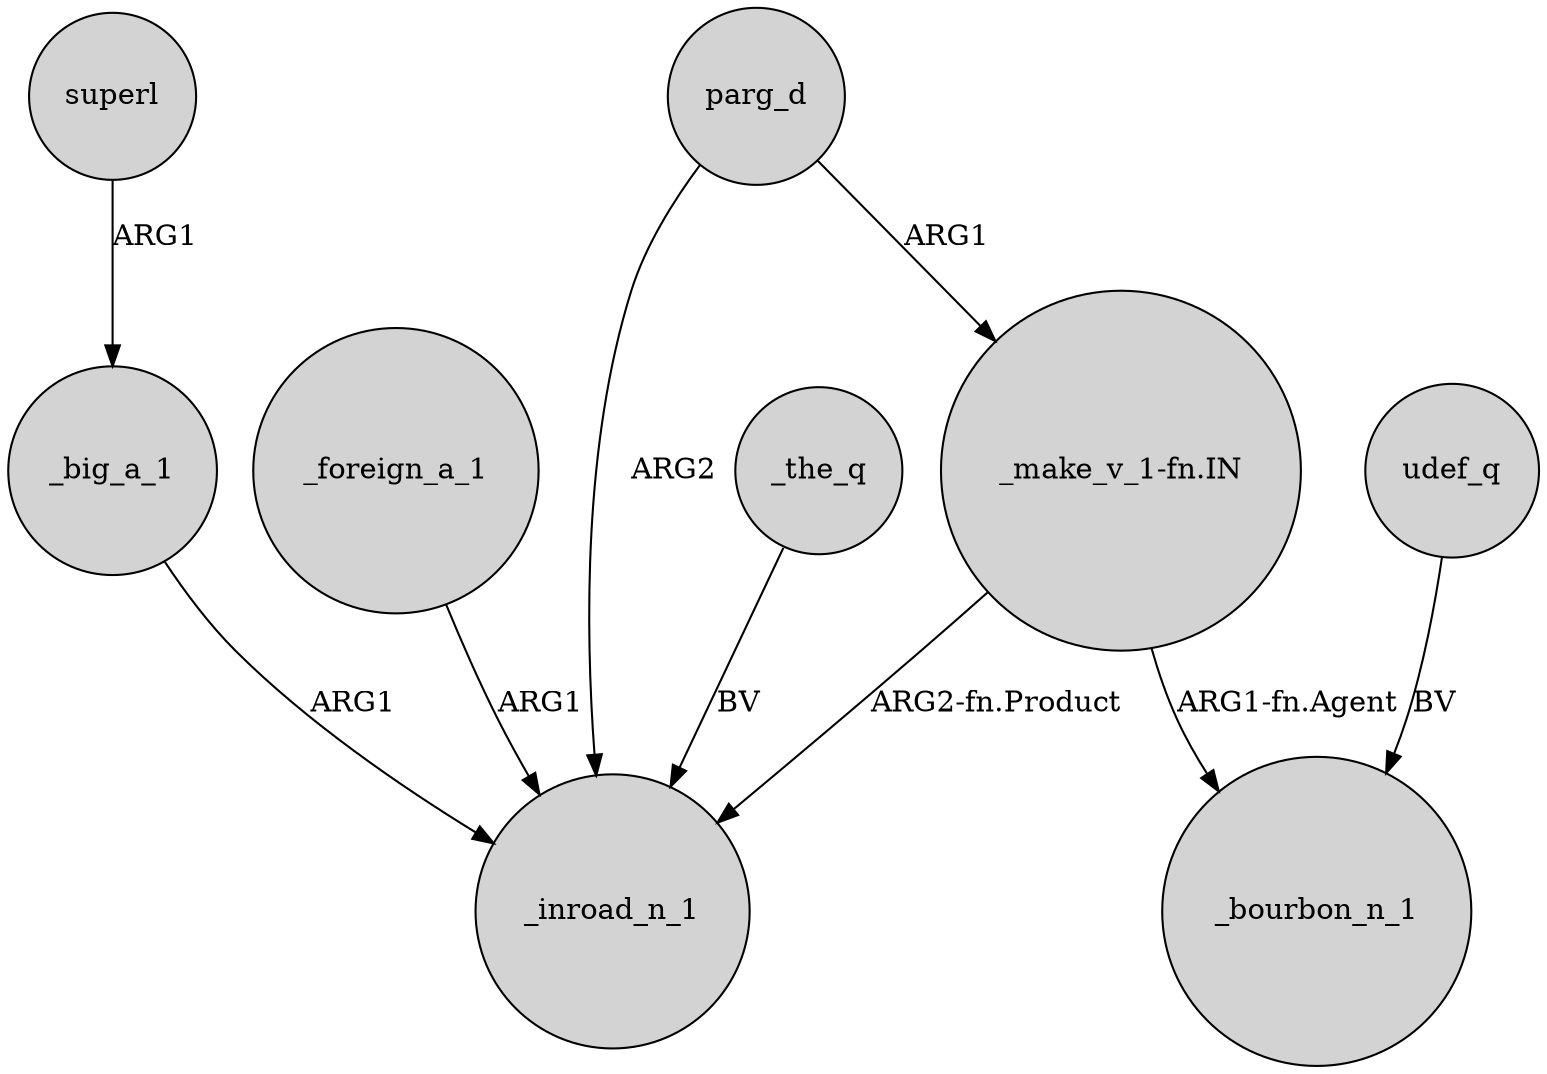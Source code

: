 digraph {
	node [shape=circle style=filled]
	parg_d -> "_make_v_1-fn.IN" [label=ARG1]
	_foreign_a_1 -> _inroad_n_1 [label=ARG1]
	"_make_v_1-fn.IN" -> _bourbon_n_1 [label="ARG1-fn.Agent"]
	"_make_v_1-fn.IN" -> _inroad_n_1 [label="ARG2-fn.Product"]
	_big_a_1 -> _inroad_n_1 [label=ARG1]
	parg_d -> _inroad_n_1 [label=ARG2]
	superl -> _big_a_1 [label=ARG1]
	udef_q -> _bourbon_n_1 [label=BV]
	_the_q -> _inroad_n_1 [label=BV]
}
